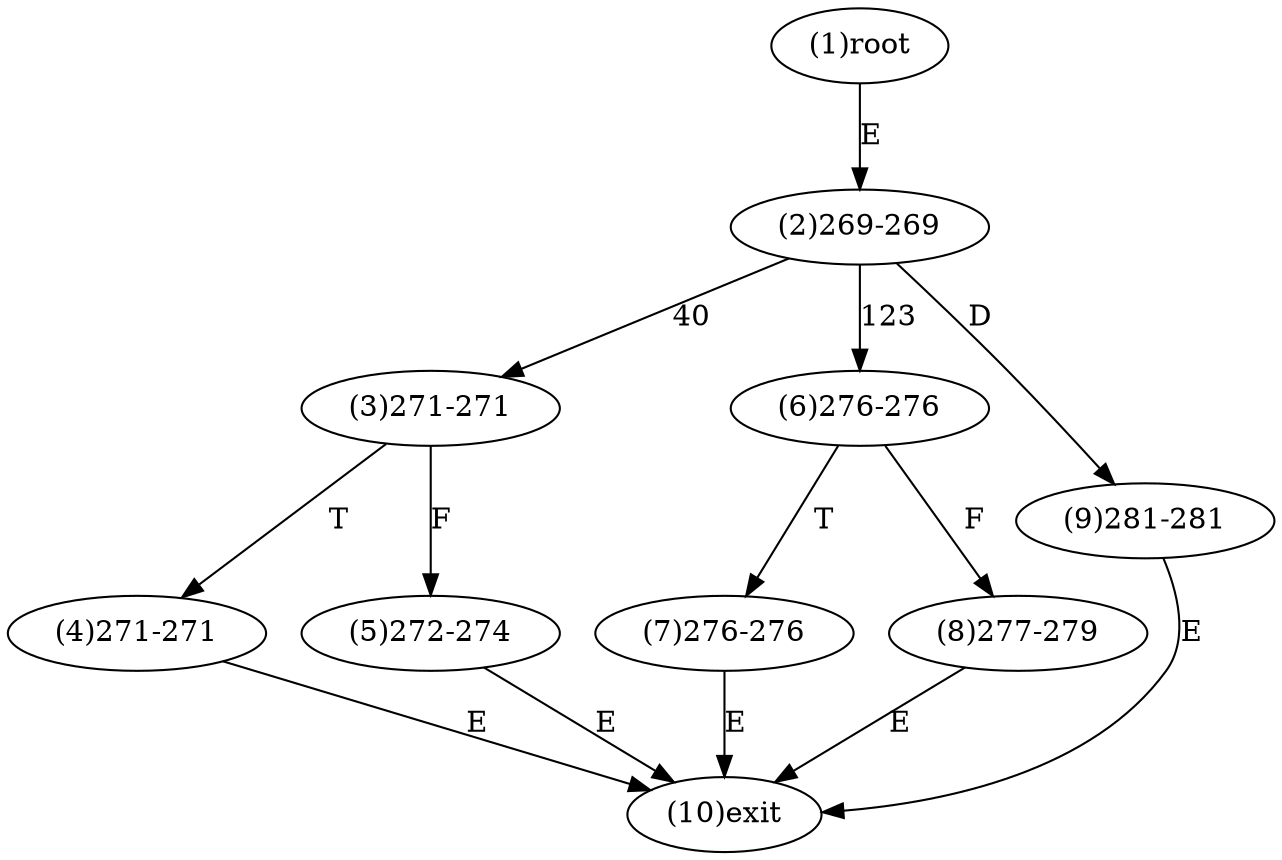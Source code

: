 digraph "" { 
1[ label="(1)root"];
2[ label="(2)269-269"];
3[ label="(3)271-271"];
4[ label="(4)271-271"];
5[ label="(5)272-274"];
6[ label="(6)276-276"];
7[ label="(7)276-276"];
8[ label="(8)277-279"];
9[ label="(9)281-281"];
10[ label="(10)exit"];
1->2[ label="E"];
2->3[ label="40"];
2->6[ label="123"];
2->9[ label="D"];
3->5[ label="F"];
3->4[ label="T"];
4->10[ label="E"];
5->10[ label="E"];
6->8[ label="F"];
6->7[ label="T"];
7->10[ label="E"];
8->10[ label="E"];
9->10[ label="E"];
}